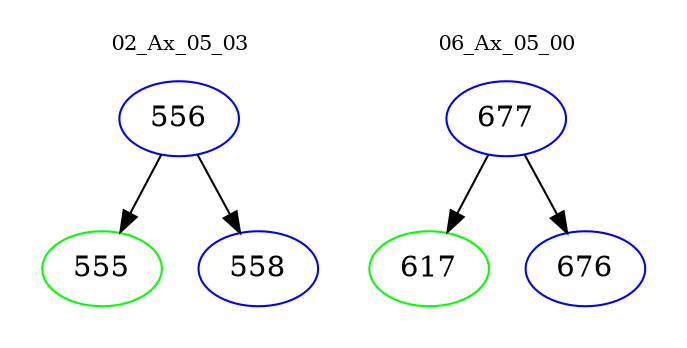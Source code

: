 digraph{
subgraph cluster_0 {
color = white
label = "02_Ax_05_03";
fontsize=10;
T0_556 [label="556", color="blue"]
T0_556 -> T0_555 [color="black"]
T0_555 [label="555", color="green"]
T0_556 -> T0_558 [color="black"]
T0_558 [label="558", color="blue"]
}
subgraph cluster_1 {
color = white
label = "06_Ax_05_00";
fontsize=10;
T1_677 [label="677", color="blue"]
T1_677 -> T1_617 [color="black"]
T1_617 [label="617", color="green"]
T1_677 -> T1_676 [color="black"]
T1_676 [label="676", color="blue"]
}
}
